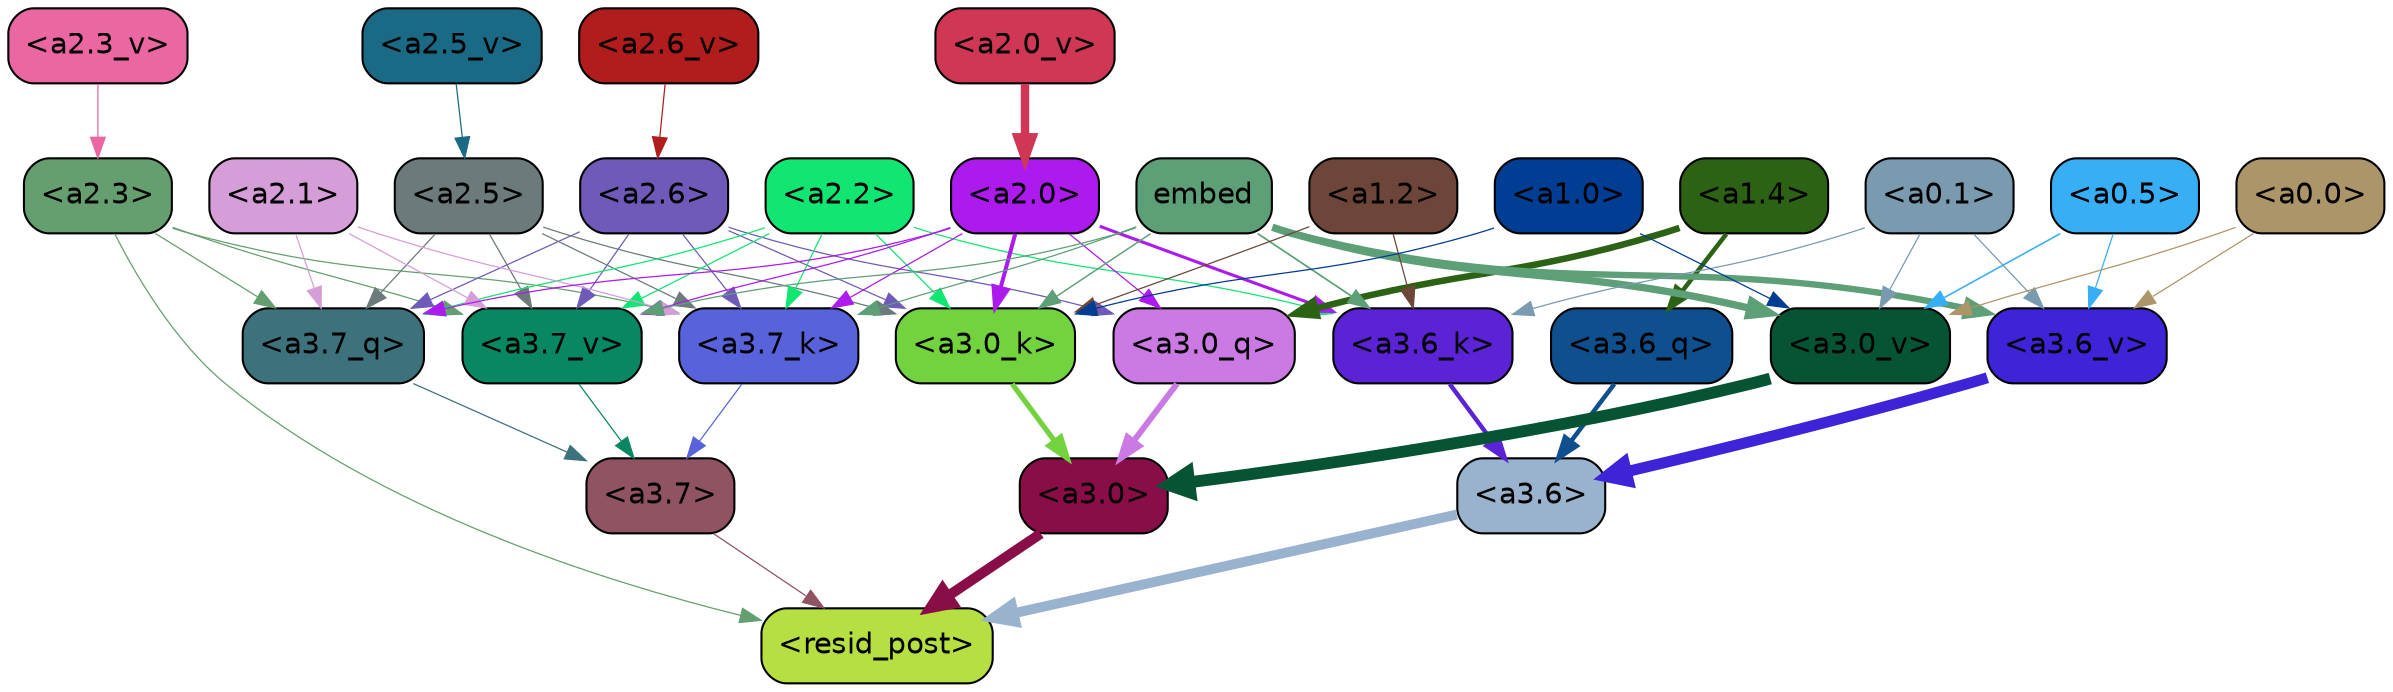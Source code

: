 strict digraph "" {
	graph [bgcolor=transparent,
		layout=dot,
		overlap=false,
		splines=true
	];
	"<a3.7>"	[color=black,
		fillcolor="#905362",
		fontname=Helvetica,
		shape=box,
		style="filled, rounded"];
	"<resid_post>"	[color=black,
		fillcolor="#b6e042",
		fontname=Helvetica,
		shape=box,
		style="filled, rounded"];
	"<a3.7>" -> "<resid_post>"	[color="#905362",
		penwidth=0.6];
	"<a3.6>"	[color=black,
		fillcolor="#99b2ce",
		fontname=Helvetica,
		shape=box,
		style="filled, rounded"];
	"<a3.6>" -> "<resid_post>"	[color="#99b2ce",
		penwidth=4.7534414529800415];
	"<a3.0>"	[color=black,
		fillcolor="#890e48",
		fontname=Helvetica,
		shape=box,
		style="filled, rounded"];
	"<a3.0>" -> "<resid_post>"	[color="#890e48",
		penwidth=4.898576855659485];
	"<a2.3>"	[color=black,
		fillcolor="#659f6f",
		fontname=Helvetica,
		shape=box,
		style="filled, rounded"];
	"<a2.3>" -> "<resid_post>"	[color="#659f6f",
		penwidth=0.6];
	"<a3.7_q>"	[color=black,
		fillcolor="#3d717b",
		fontname=Helvetica,
		shape=box,
		style="filled, rounded"];
	"<a2.3>" -> "<a3.7_q>"	[color="#659f6f",
		penwidth=0.6];
	"<a3.7_k>"	[color=black,
		fillcolor="#5863db",
		fontname=Helvetica,
		shape=box,
		style="filled, rounded"];
	"<a2.3>" -> "<a3.7_k>"	[color="#659f6f",
		penwidth=0.6];
	"<a3.7_v>"	[color=black,
		fillcolor="#078762",
		fontname=Helvetica,
		shape=box,
		style="filled, rounded"];
	"<a2.3>" -> "<a3.7_v>"	[color="#659f6f",
		penwidth=0.6];
	"<a3.7_q>" -> "<a3.7>"	[color="#3d717b",
		penwidth=0.6];
	"<a3.6_q>"	[color=black,
		fillcolor="#0f4f8e",
		fontname=Helvetica,
		shape=box,
		style="filled, rounded"];
	"<a3.6_q>" -> "<a3.6>"	[color="#0f4f8e",
		penwidth=2.160832464694977];
	"<a3.0_q>"	[color=black,
		fillcolor="#cb7ae3",
		fontname=Helvetica,
		shape=box,
		style="filled, rounded"];
	"<a3.0_q>" -> "<a3.0>"	[color="#cb7ae3",
		penwidth=2.870753765106201];
	"<a3.7_k>" -> "<a3.7>"	[color="#5863db",
		penwidth=0.6];
	"<a3.6_k>"	[color=black,
		fillcolor="#5b22d6",
		fontname=Helvetica,
		shape=box,
		style="filled, rounded"];
	"<a3.6_k>" -> "<a3.6>"	[color="#5b22d6",
		penwidth=2.13908451795578];
	"<a3.0_k>"	[color=black,
		fillcolor="#73d33e",
		fontname=Helvetica,
		shape=box,
		style="filled, rounded"];
	"<a3.0_k>" -> "<a3.0>"	[color="#73d33e",
		penwidth=2.520303964614868];
	"<a3.7_v>" -> "<a3.7>"	[color="#078762",
		penwidth=0.6];
	"<a3.6_v>"	[color=black,
		fillcolor="#3d24d8",
		fontname=Helvetica,
		shape=box,
		style="filled, rounded"];
	"<a3.6_v>" -> "<a3.6>"	[color="#3d24d8",
		penwidth=5.297133803367615];
	"<a3.0_v>"	[color=black,
		fillcolor="#065433",
		fontname=Helvetica,
		shape=box,
		style="filled, rounded"];
	"<a3.0_v>" -> "<a3.0>"	[color="#065433",
		penwidth=5.680712580680847];
	"<a2.6>"	[color=black,
		fillcolor="#6f5aba",
		fontname=Helvetica,
		shape=box,
		style="filled, rounded"];
	"<a2.6>" -> "<a3.7_q>"	[color="#6f5aba",
		penwidth=0.6];
	"<a2.6>" -> "<a3.0_q>"	[color="#6f5aba",
		penwidth=0.6];
	"<a2.6>" -> "<a3.7_k>"	[color="#6f5aba",
		penwidth=0.6];
	"<a2.6>" -> "<a3.0_k>"	[color="#6f5aba",
		penwidth=0.6];
	"<a2.6>" -> "<a3.7_v>"	[color="#6f5aba",
		penwidth=0.6];
	"<a2.5>"	[color=black,
		fillcolor="#6c7a7b",
		fontname=Helvetica,
		shape=box,
		style="filled, rounded"];
	"<a2.5>" -> "<a3.7_q>"	[color="#6c7a7b",
		penwidth=0.6];
	"<a2.5>" -> "<a3.7_k>"	[color="#6c7a7b",
		penwidth=0.6];
	"<a2.5>" -> "<a3.0_k>"	[color="#6c7a7b",
		penwidth=0.6];
	"<a2.5>" -> "<a3.7_v>"	[color="#6c7a7b",
		penwidth=0.6];
	"<a2.2>"	[color=black,
		fillcolor="#10e671",
		fontname=Helvetica,
		shape=box,
		style="filled, rounded"];
	"<a2.2>" -> "<a3.7_q>"	[color="#10e671",
		penwidth=0.6];
	"<a2.2>" -> "<a3.7_k>"	[color="#10e671",
		penwidth=0.6];
	"<a2.2>" -> "<a3.6_k>"	[color="#10e671",
		penwidth=0.6];
	"<a2.2>" -> "<a3.0_k>"	[color="#10e671",
		penwidth=0.6];
	"<a2.2>" -> "<a3.7_v>"	[color="#10e671",
		penwidth=0.6];
	"<a2.1>"	[color=black,
		fillcolor="#d69ed8",
		fontname=Helvetica,
		shape=box,
		style="filled, rounded"];
	"<a2.1>" -> "<a3.7_q>"	[color="#d69ed8",
		penwidth=0.6];
	"<a2.1>" -> "<a3.7_k>"	[color="#d69ed8",
		penwidth=0.6];
	"<a2.1>" -> "<a3.7_v>"	[color="#d69ed8",
		penwidth=0.6];
	"<a2.0>"	[color=black,
		fillcolor="#ad1aee",
		fontname=Helvetica,
		shape=box,
		style="filled, rounded"];
	"<a2.0>" -> "<a3.7_q>"	[color="#ad1aee",
		penwidth=0.6];
	"<a2.0>" -> "<a3.0_q>"	[color="#ad1aee",
		penwidth=0.6];
	"<a2.0>" -> "<a3.7_k>"	[color="#ad1aee",
		penwidth=0.6];
	"<a2.0>" -> "<a3.6_k>"	[color="#ad1aee",
		penwidth=1.4807794839143753];
	"<a2.0>" -> "<a3.0_k>"	[color="#ad1aee",
		penwidth=1.9436544477939606];
	"<a2.0>" -> "<a3.7_v>"	[color="#ad1aee",
		penwidth=0.6];
	"<a1.4>"	[color=black,
		fillcolor="#2c6214",
		fontname=Helvetica,
		shape=box,
		style="filled, rounded"];
	"<a1.4>" -> "<a3.6_q>"	[color="#2c6214",
		penwidth=2.1635248363018036];
	"<a1.4>" -> "<a3.0_q>"	[color="#2c6214",
		penwidth=3.1362746953964233];
	embed	[color=black,
		fillcolor="#5d9f77",
		fontname=Helvetica,
		shape=box,
		style="filled, rounded"];
	embed -> "<a3.7_k>"	[color="#5d9f77",
		penwidth=0.6];
	embed -> "<a3.6_k>"	[color="#5d9f77",
		penwidth=0.8202246725559235];
	embed -> "<a3.0_k>"	[color="#5d9f77",
		penwidth=0.6771316379308701];
	embed -> "<a3.7_v>"	[color="#5d9f77",
		penwidth=0.6];
	embed -> "<a3.6_v>"	[color="#5d9f77",
		penwidth=3.067279100418091];
	embed -> "<a3.0_v>"	[color="#5d9f77",
		penwidth=3.5202720761299133];
	"<a1.2>"	[color=black,
		fillcolor="#6d4639",
		fontname=Helvetica,
		shape=box,
		style="filled, rounded"];
	"<a1.2>" -> "<a3.6_k>"	[color="#6d4639",
		penwidth=0.6];
	"<a1.2>" -> "<a3.0_k>"	[color="#6d4639",
		penwidth=0.6];
	"<a0.1>"	[color=black,
		fillcolor="#799aaf",
		fontname=Helvetica,
		shape=box,
		style="filled, rounded"];
	"<a0.1>" -> "<a3.6_k>"	[color="#799aaf",
		penwidth=0.6];
	"<a0.1>" -> "<a3.6_v>"	[color="#799aaf",
		penwidth=0.6];
	"<a0.1>" -> "<a3.0_v>"	[color="#799aaf",
		penwidth=0.6];
	"<a1.0>"	[color=black,
		fillcolor="#003d93",
		fontname=Helvetica,
		shape=box,
		style="filled, rounded"];
	"<a1.0>" -> "<a3.0_k>"	[color="#003d93",
		penwidth=0.6];
	"<a1.0>" -> "<a3.0_v>"	[color="#003d93",
		penwidth=0.6];
	"<a0.5>"	[color=black,
		fillcolor="#38aef4",
		fontname=Helvetica,
		shape=box,
		style="filled, rounded"];
	"<a0.5>" -> "<a3.6_v>"	[color="#38aef4",
		penwidth=0.6];
	"<a0.5>" -> "<a3.0_v>"	[color="#38aef4",
		penwidth=0.764040544629097];
	"<a0.0>"	[color=black,
		fillcolor="#ac9669",
		fontname=Helvetica,
		shape=box,
		style="filled, rounded"];
	"<a0.0>" -> "<a3.6_v>"	[color="#ac9669",
		penwidth=0.6];
	"<a0.0>" -> "<a3.0_v>"	[color="#ac9669",
		penwidth=0.6];
	"<a2.6_v>"	[color=black,
		fillcolor="#b11c1c",
		fontname=Helvetica,
		shape=box,
		style="filled, rounded"];
	"<a2.6_v>" -> "<a2.6>"	[color="#b11c1c",
		penwidth=0.6];
	"<a2.5_v>"	[color=black,
		fillcolor="#1a6985",
		fontname=Helvetica,
		shape=box,
		style="filled, rounded"];
	"<a2.5_v>" -> "<a2.5>"	[color="#1a6985",
		penwidth=0.6];
	"<a2.3_v>"	[color=black,
		fillcolor="#ea67a2",
		fontname=Helvetica,
		shape=box,
		style="filled, rounded"];
	"<a2.3_v>" -> "<a2.3>"	[color="#ea67a2",
		penwidth=0.6];
	"<a2.0_v>"	[color=black,
		fillcolor="#d03755",
		fontname=Helvetica,
		shape=box,
		style="filled, rounded"];
	"<a2.0_v>" -> "<a2.0>"	[color="#d03755",
		penwidth=4.041402816772461];
}
